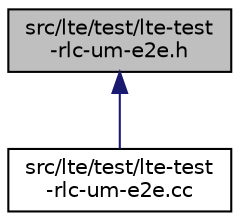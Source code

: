 digraph "src/lte/test/lte-test-rlc-um-e2e.h"
{
 // LATEX_PDF_SIZE
  edge [fontname="Helvetica",fontsize="10",labelfontname="Helvetica",labelfontsize="10"];
  node [fontname="Helvetica",fontsize="10",shape=record];
  Node1 [label="src/lte/test/lte-test\l-rlc-um-e2e.h",height=0.2,width=0.4,color="black", fillcolor="grey75", style="filled", fontcolor="black",tooltip=" "];
  Node1 -> Node2 [dir="back",color="midnightblue",fontsize="10",style="solid",fontname="Helvetica"];
  Node2 [label="src/lte/test/lte-test\l-rlc-um-e2e.cc",height=0.2,width=0.4,color="black", fillcolor="white", style="filled",URL="$lte-test-rlc-um-e2e_8cc.html",tooltip=" "];
}
